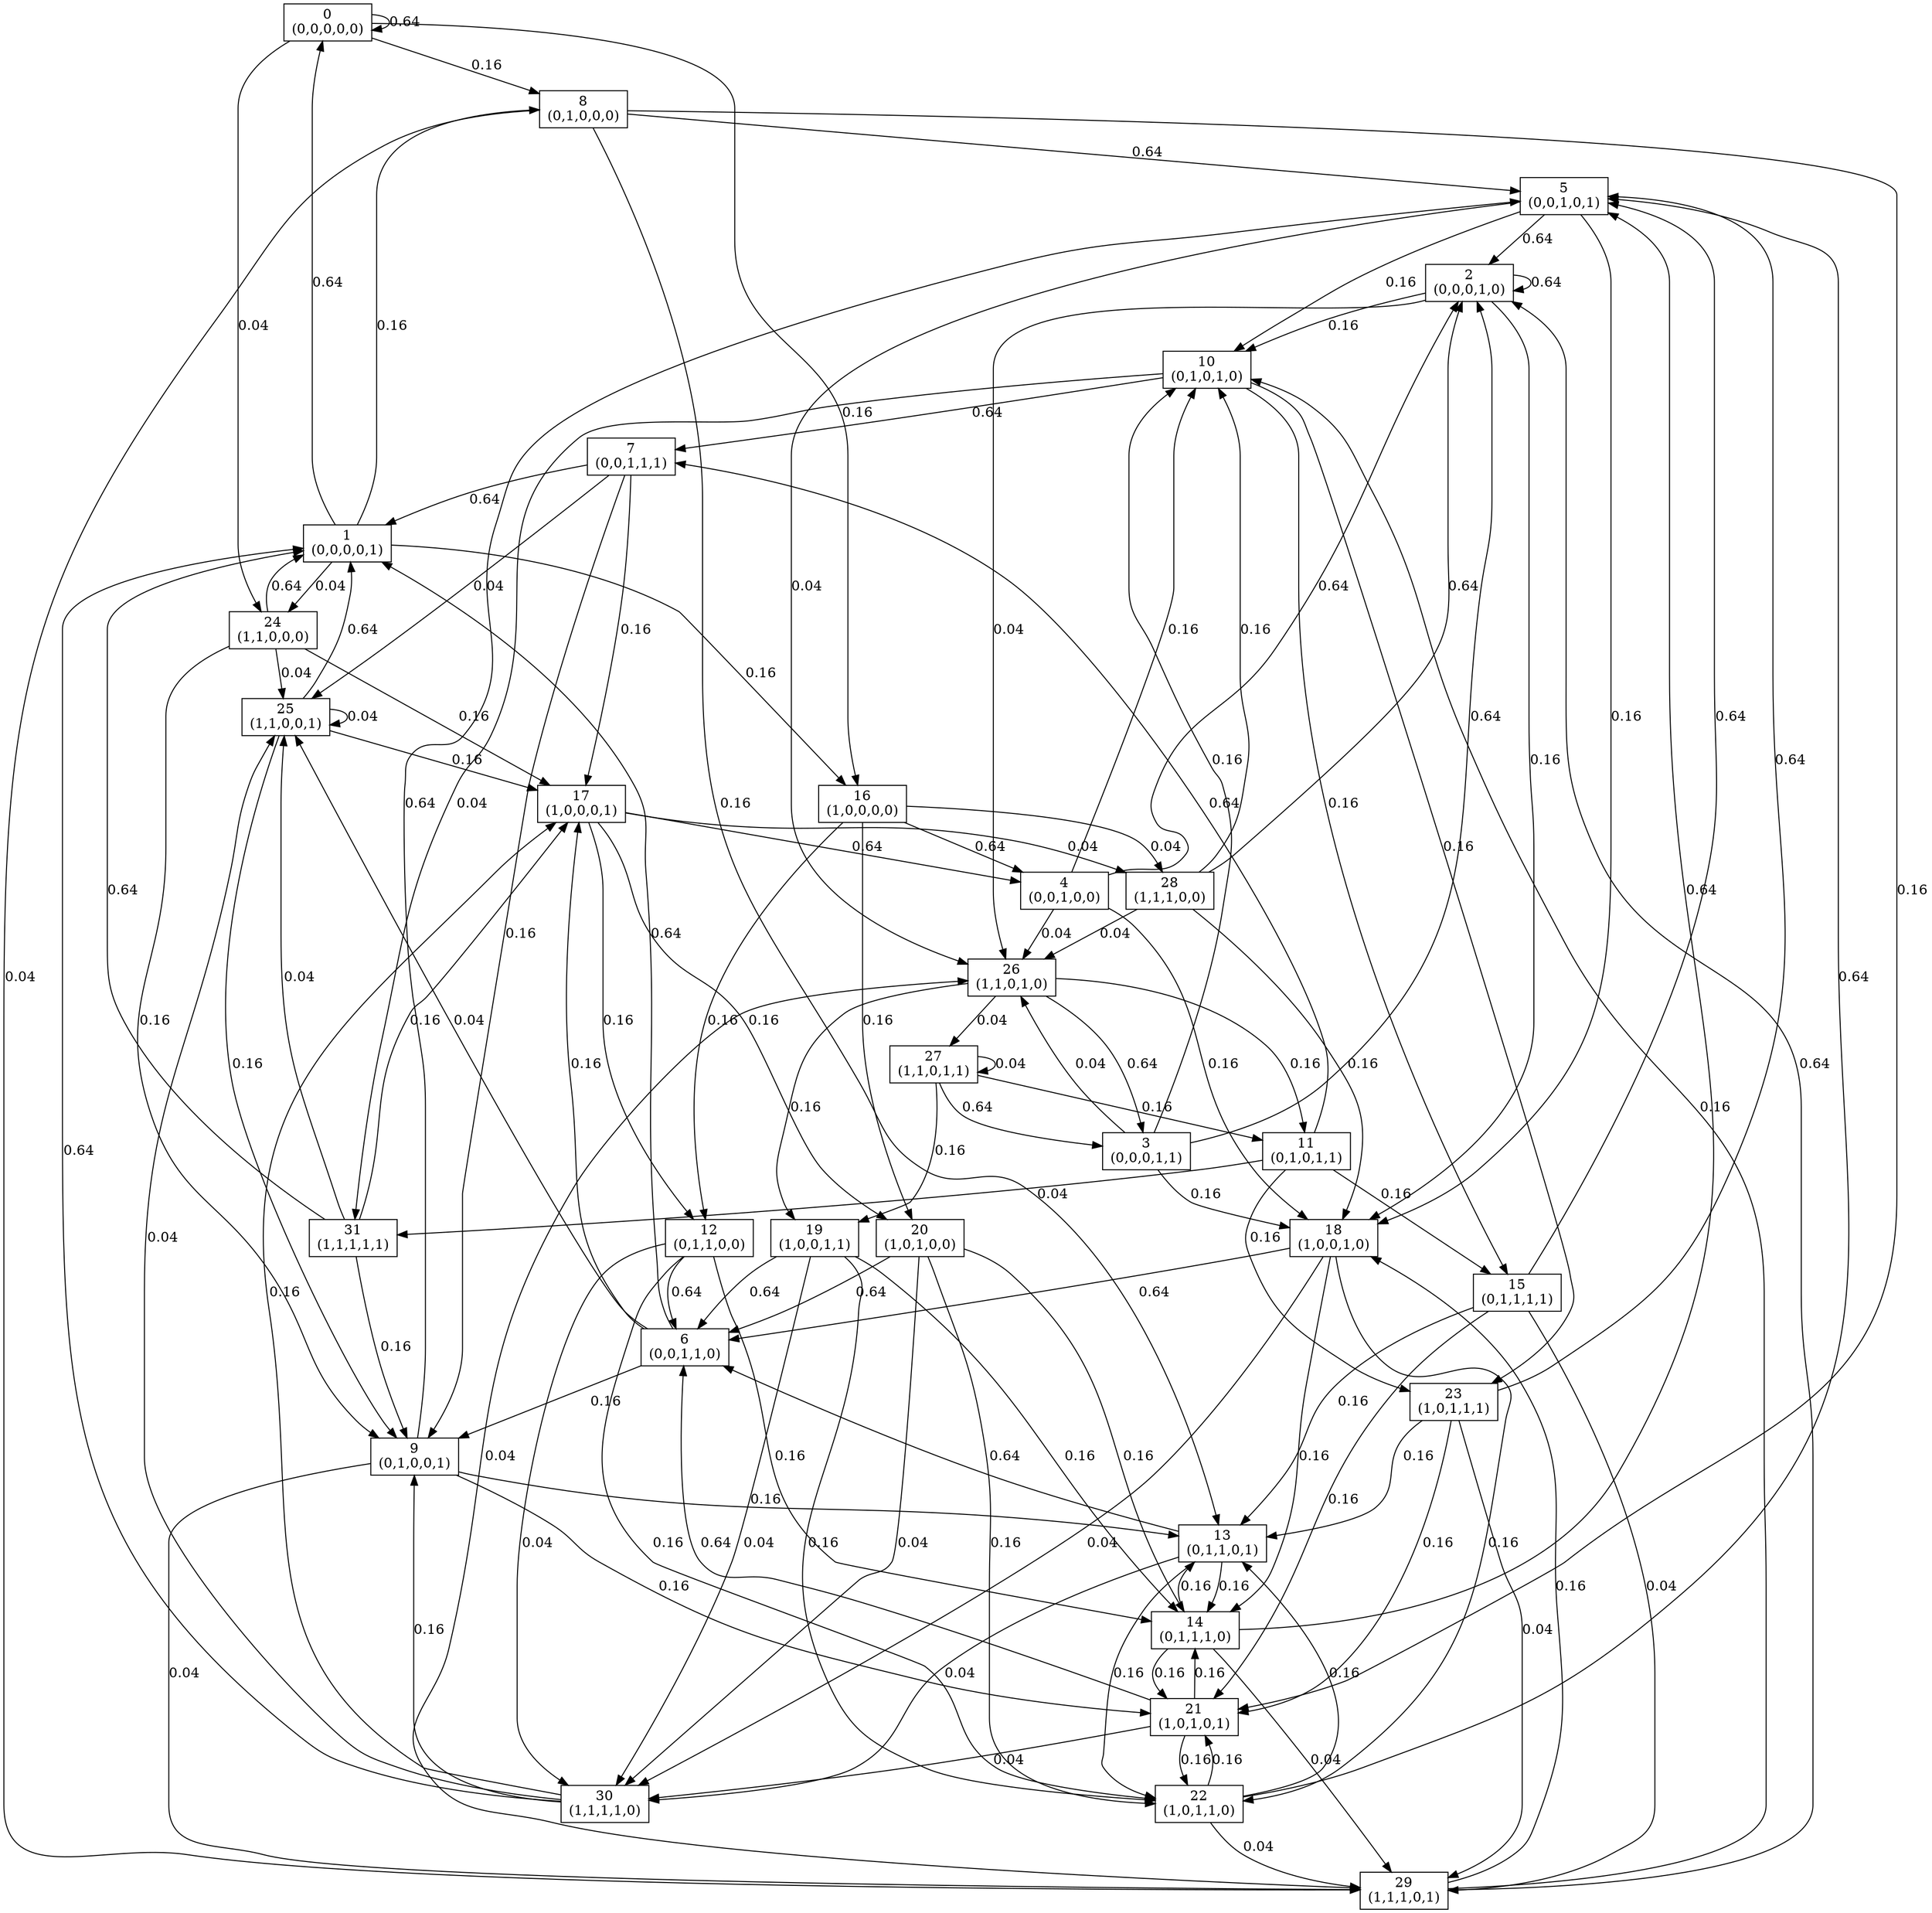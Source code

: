 digraph P {
node [shape=box];
0 -> 0 [ label="0.64" ];
0 -> 8 [ label="0.16" ];
0 -> 16 [ label="0.16" ];
0 -> 24 [ label="0.04" ];
1 -> 0 [ label="0.64" ];
1 -> 8 [ label="0.16" ];
1 -> 16 [ label="0.16" ];
1 -> 24 [ label="0.04" ];
2 -> 2 [ label="0.64" ];
2 -> 10 [ label="0.16" ];
2 -> 18 [ label="0.16" ];
2 -> 26 [ label="0.04" ];
3 -> 2 [ label="0.64" ];
3 -> 10 [ label="0.16" ];
3 -> 18 [ label="0.16" ];
3 -> 26 [ label="0.04" ];
4 -> 2 [ label="0.64" ];
4 -> 10 [ label="0.16" ];
4 -> 18 [ label="0.16" ];
4 -> 26 [ label="0.04" ];
5 -> 2 [ label="0.64" ];
5 -> 10 [ label="0.16" ];
5 -> 18 [ label="0.16" ];
5 -> 26 [ label="0.04" ];
6 -> 1 [ label="0.64" ];
6 -> 9 [ label="0.16" ];
6 -> 17 [ label="0.16" ];
6 -> 25 [ label="0.04" ];
7 -> 1 [ label="0.64" ];
7 -> 9 [ label="0.16" ];
7 -> 17 [ label="0.16" ];
7 -> 25 [ label="0.04" ];
8 -> 5 [ label="0.64" ];
8 -> 13 [ label="0.16" ];
8 -> 21 [ label="0.16" ];
8 -> 29 [ label="0.04" ];
9 -> 5 [ label="0.64" ];
9 -> 13 [ label="0.16" ];
9 -> 21 [ label="0.16" ];
9 -> 29 [ label="0.04" ];
10 -> 7 [ label="0.64" ];
10 -> 15 [ label="0.16" ];
10 -> 23 [ label="0.16" ];
10 -> 31 [ label="0.04" ];
11 -> 7 [ label="0.64" ];
11 -> 15 [ label="0.16" ];
11 -> 23 [ label="0.16" ];
11 -> 31 [ label="0.04" ];
12 -> 6 [ label="0.64" ];
12 -> 14 [ label="0.16" ];
12 -> 22 [ label="0.16" ];
12 -> 30 [ label="0.04" ];
13 -> 6 [ label="0.64" ];
13 -> 14 [ label="0.16" ];
13 -> 22 [ label="0.16" ];
13 -> 30 [ label="0.04" ];
14 -> 5 [ label="0.64" ];
14 -> 13 [ label="0.16" ];
14 -> 21 [ label="0.16" ];
14 -> 29 [ label="0.04" ];
15 -> 5 [ label="0.64" ];
15 -> 13 [ label="0.16" ];
15 -> 21 [ label="0.16" ];
15 -> 29 [ label="0.04" ];
16 -> 4 [ label="0.64" ];
16 -> 12 [ label="0.16" ];
16 -> 20 [ label="0.16" ];
16 -> 28 [ label="0.04" ];
17 -> 4 [ label="0.64" ];
17 -> 12 [ label="0.16" ];
17 -> 20 [ label="0.16" ];
17 -> 28 [ label="0.04" ];
18 -> 6 [ label="0.64" ];
18 -> 14 [ label="0.16" ];
18 -> 22 [ label="0.16" ];
18 -> 30 [ label="0.04" ];
19 -> 6 [ label="0.64" ];
19 -> 14 [ label="0.16" ];
19 -> 22 [ label="0.16" ];
19 -> 30 [ label="0.04" ];
20 -> 6 [ label="0.64" ];
20 -> 14 [ label="0.16" ];
20 -> 22 [ label="0.16" ];
20 -> 30 [ label="0.04" ];
21 -> 6 [ label="0.64" ];
21 -> 14 [ label="0.16" ];
21 -> 22 [ label="0.16" ];
21 -> 30 [ label="0.04" ];
22 -> 5 [ label="0.64" ];
22 -> 13 [ label="0.16" ];
22 -> 21 [ label="0.16" ];
22 -> 29 [ label="0.04" ];
23 -> 5 [ label="0.64" ];
23 -> 13 [ label="0.16" ];
23 -> 21 [ label="0.16" ];
23 -> 29 [ label="0.04" ];
24 -> 1 [ label="0.64" ];
24 -> 9 [ label="0.16" ];
24 -> 17 [ label="0.16" ];
24 -> 25 [ label="0.04" ];
25 -> 1 [ label="0.64" ];
25 -> 9 [ label="0.16" ];
25 -> 17 [ label="0.16" ];
25 -> 25 [ label="0.04" ];
26 -> 3 [ label="0.64" ];
26 -> 11 [ label="0.16" ];
26 -> 19 [ label="0.16" ];
26 -> 27 [ label="0.04" ];
27 -> 3 [ label="0.64" ];
27 -> 11 [ label="0.16" ];
27 -> 19 [ label="0.16" ];
27 -> 27 [ label="0.04" ];
28 -> 2 [ label="0.64" ];
28 -> 10 [ label="0.16" ];
28 -> 18 [ label="0.16" ];
28 -> 26 [ label="0.04" ];
29 -> 2 [ label="0.64" ];
29 -> 10 [ label="0.16" ];
29 -> 18 [ label="0.16" ];
29 -> 26 [ label="0.04" ];
30 -> 1 [ label="0.64" ];
30 -> 9 [ label="0.16" ];
30 -> 17 [ label="0.16" ];
30 -> 25 [ label="0.04" ];
31 -> 1 [ label="0.64" ];
31 -> 9 [ label="0.16" ];
31 -> 17 [ label="0.16" ];
31 -> 25 [ label="0.04" ];
0 [label="0\n(0,0,0,0,0)"];
1 [label="1\n(0,0,0,0,1)"];
2 [label="2\n(0,0,0,1,0)"];
3 [label="3\n(0,0,0,1,1)"];
4 [label="4\n(0,0,1,0,0)"];
5 [label="5\n(0,0,1,0,1)"];
6 [label="6\n(0,0,1,1,0)"];
7 [label="7\n(0,0,1,1,1)"];
8 [label="8\n(0,1,0,0,0)"];
9 [label="9\n(0,1,0,0,1)"];
10 [label="10\n(0,1,0,1,0)"];
11 [label="11\n(0,1,0,1,1)"];
12 [label="12\n(0,1,1,0,0)"];
13 [label="13\n(0,1,1,0,1)"];
14 [label="14\n(0,1,1,1,0)"];
15 [label="15\n(0,1,1,1,1)"];
16 [label="16\n(1,0,0,0,0)"];
17 [label="17\n(1,0,0,0,1)"];
18 [label="18\n(1,0,0,1,0)"];
19 [label="19\n(1,0,0,1,1)"];
20 [label="20\n(1,0,1,0,0)"];
21 [label="21\n(1,0,1,0,1)"];
22 [label="22\n(1,0,1,1,0)"];
23 [label="23\n(1,0,1,1,1)"];
24 [label="24\n(1,1,0,0,0)"];
25 [label="25\n(1,1,0,0,1)"];
26 [label="26\n(1,1,0,1,0)"];
27 [label="27\n(1,1,0,1,1)"];
28 [label="28\n(1,1,1,0,0)"];
29 [label="29\n(1,1,1,0,1)"];
30 [label="30\n(1,1,1,1,0)"];
31 [label="31\n(1,1,1,1,1)"];
}

